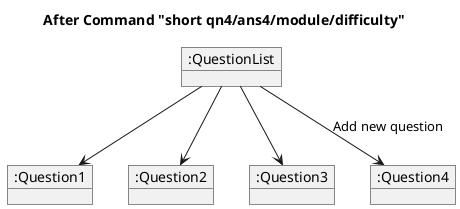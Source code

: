!include Style.puml
@startuml
title After Command "short qn4/ans4/module/difficulty"

object ":QuestionList" as QuestionList

object ":Question1" as Question1

object ":Question2" as Question2

object ":Question3" as Question3

object ":Question4" as Question4

QuestionList -->  Question1
QuestionList --> Question2
QuestionList --> Question3
QuestionList --> Question4 : Add new question
@enduml
